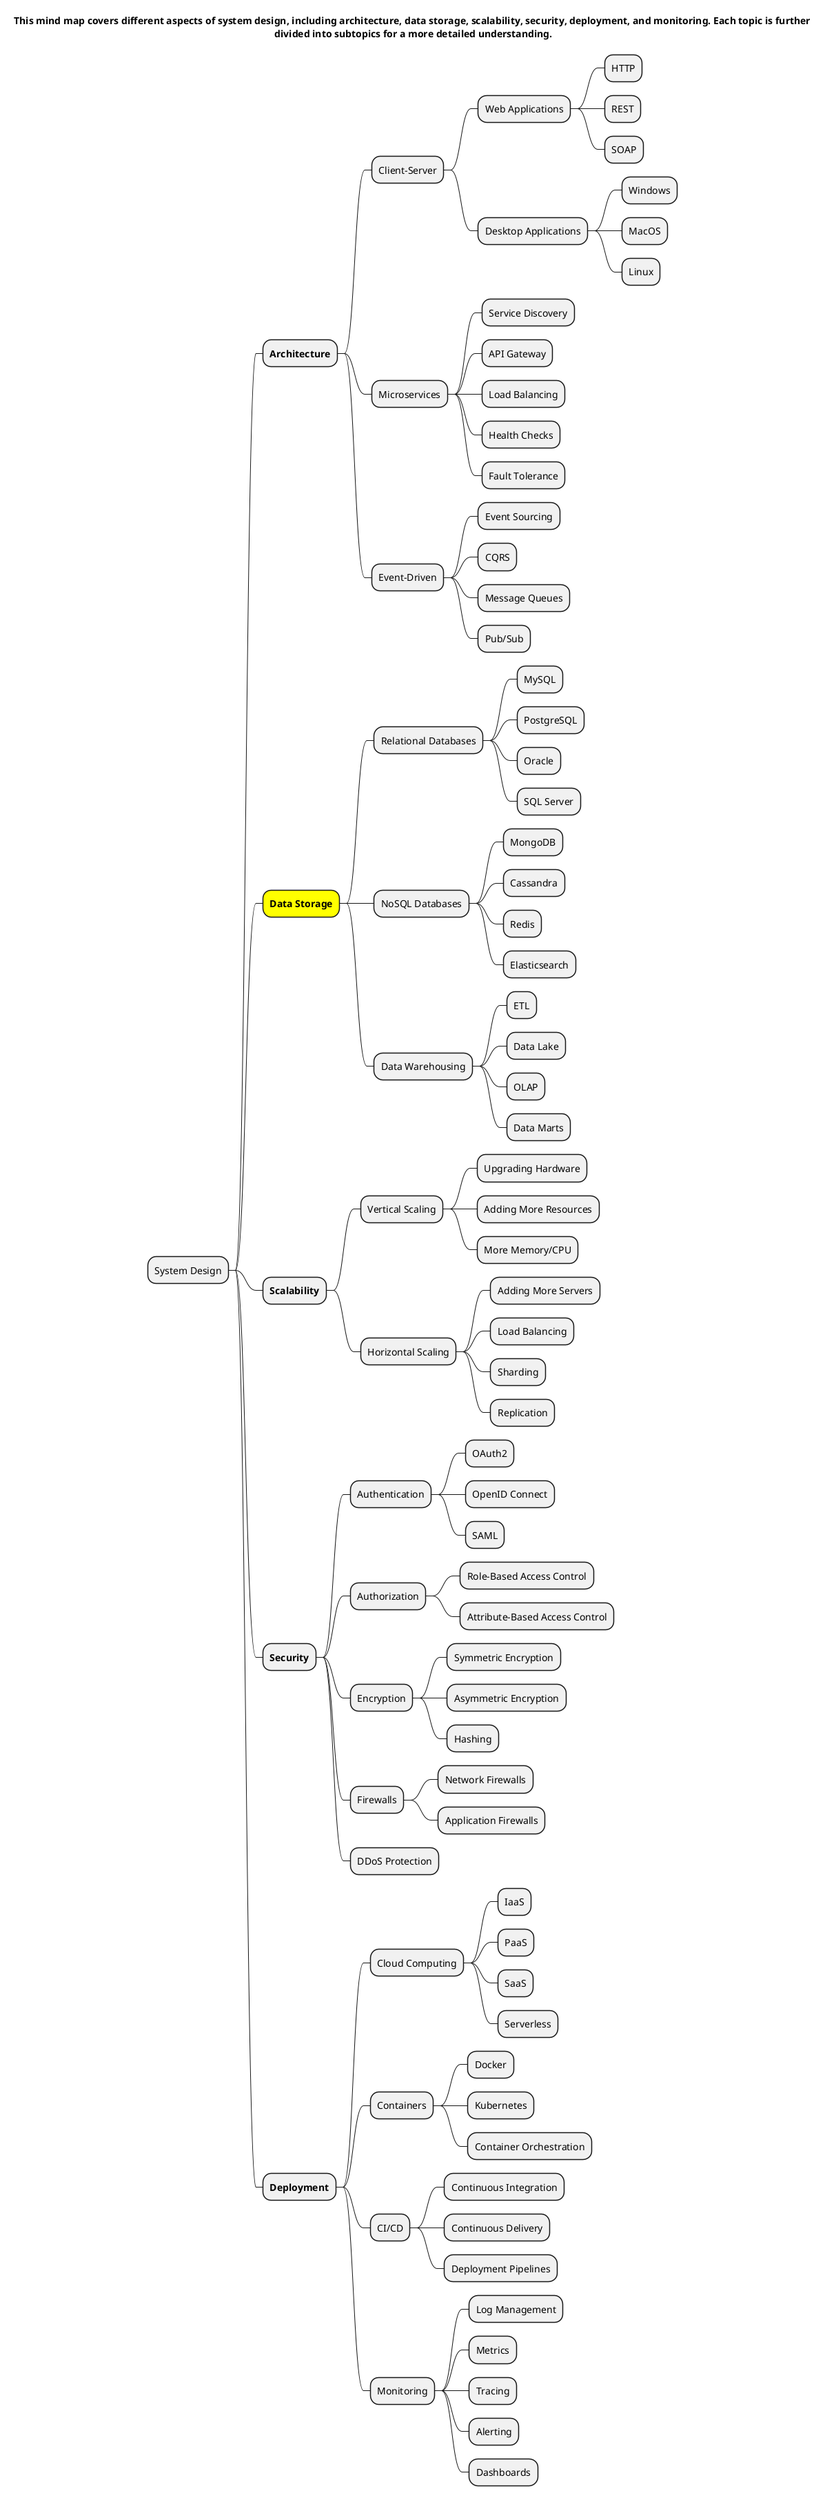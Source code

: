  @startmindmap
title This mind map covers different aspects of system design, including architecture, data storage, scalability, security, deployment, and monitoring. Each topic is further\n divided into subtopics for a more detailed understanding.





* System Design
** **Architecture**
*** Client-Server
**** Web Applications
***** HTTP
***** REST
***** SOAP
**** Desktop Applications
***** Windows
***** MacOS
***** Linux
*** Microservices
**** Service Discovery
**** API Gateway
**** Load Balancing
**** Health Checks
**** Fault Tolerance
*** Event-Driven
**** Event Sourcing
**** CQRS
**** Message Queues
**** Pub/Sub
**[#yellow] **Data Storage**
*** Relational Databases
**** MySQL
**** PostgreSQL
**** Oracle
**** SQL Server
*** NoSQL Databases
**** MongoDB
**** Cassandra
**** Redis
**** Elasticsearch
*** Data Warehousing
**** ETL
**** Data Lake
**** OLAP
**** Data Marts
** **Scalability**
*** Vertical Scaling
**** Upgrading Hardware
**** Adding More Resources
**** More Memory/CPU
*** Horizontal Scaling
**** Adding More Servers
**** Load Balancing
**** Sharding
**** Replication
** **Security**
*** Authentication
**** OAuth2
**** OpenID Connect
**** SAML
*** Authorization
**** Role-Based Access Control
**** Attribute-Based Access Control
*** Encryption
**** Symmetric Encryption
**** Asymmetric Encryption
**** Hashing
*** Firewalls
**** Network Firewalls
**** Application Firewalls
*** DDoS Protection
** **Deployment**
*** Cloud Computing
**** IaaS
**** PaaS
**** SaaS
**** Serverless
*** Containers
**** Docker
**** Kubernetes
**** Container Orchestration
*** CI/CD
**** Continuous Integration
**** Continuous Delivery
**** Deployment Pipelines
*** Monitoring
**** Log Management
**** Metrics
**** Tracing
**** Alerting
**** Dashboards
@endmindmap